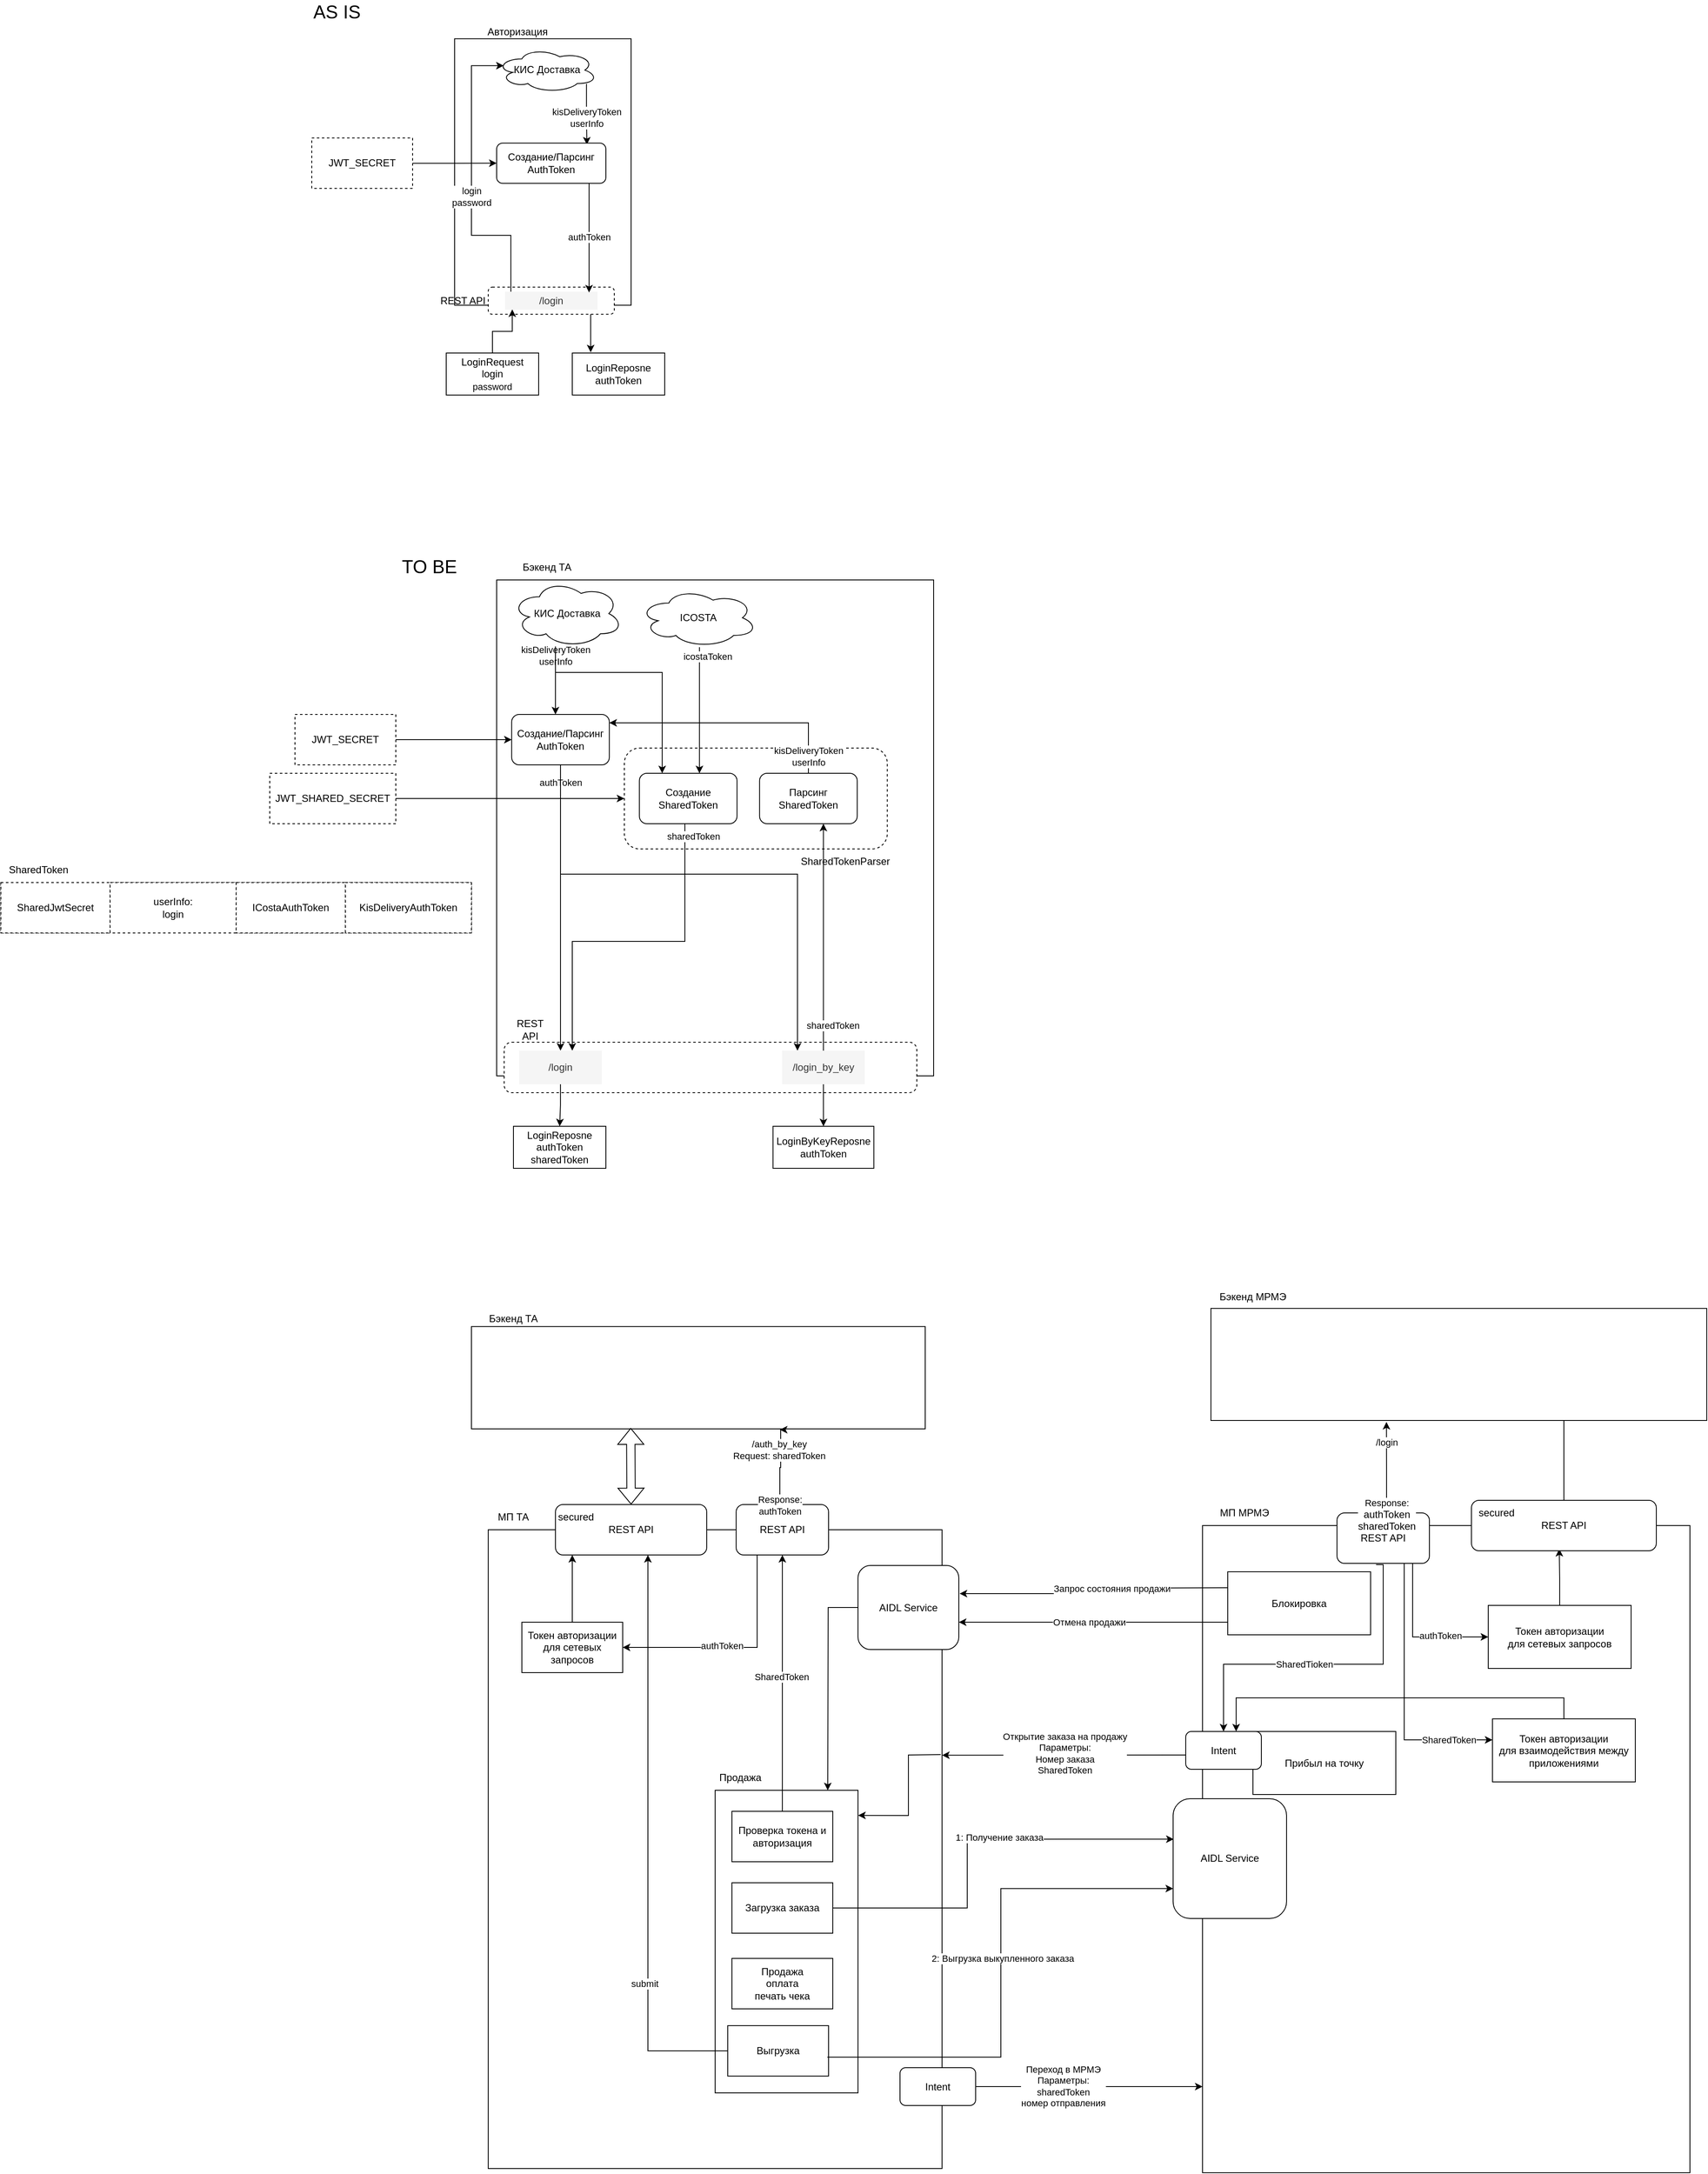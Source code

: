 <mxfile version="22.1.11" type="github">
  <diagram name="Страница — 1" id="DCO2adIk4ktqc4p3Er-f">
    <mxGraphModel dx="2352" dy="2218" grid="1" gridSize="10" guides="1" tooltips="1" connect="1" arrows="1" fold="1" page="0" pageScale="1" pageWidth="827" pageHeight="1169" math="0" shadow="0">
      <root>
        <mxCell id="0" />
        <mxCell id="1" parent="0" />
        <mxCell id="7NpBARmA--catoXs38UZ-27" value="" style="group" parent="1" vertex="1" connectable="0">
          <mxGeometry x="-440" y="340" width="580" height="790" as="geometry" />
        </mxCell>
        <mxCell id="7NpBARmA--catoXs38UZ-1" value="" style="rounded=0;whiteSpace=wrap;html=1;" parent="7NpBARmA--catoXs38UZ-27" vertex="1">
          <mxGeometry y="30" width="540" height="760" as="geometry" />
        </mxCell>
        <mxCell id="7NpBARmA--catoXs38UZ-10" value="AIDL Service" style="rounded=1;whiteSpace=wrap;html=1;" parent="7NpBARmA--catoXs38UZ-27" vertex="1">
          <mxGeometry x="440" y="72.5" width="120" height="100" as="geometry" />
        </mxCell>
        <mxCell id="7NpBARmA--catoXs38UZ-34" value="" style="rounded=0;whiteSpace=wrap;html=1;" parent="7NpBARmA--catoXs38UZ-27" vertex="1">
          <mxGeometry x="270" y="340" width="170" height="360" as="geometry" />
        </mxCell>
        <mxCell id="7NpBARmA--catoXs38UZ-58" style="edgeStyle=orthogonalEdgeStyle;rounded=0;orthogonalLoop=1;jettySize=auto;html=1;exitX=0;exitY=0.5;exitDx=0;exitDy=0;" parent="7NpBARmA--catoXs38UZ-27" source="7NpBARmA--catoXs38UZ-85" edge="1">
          <mxGeometry relative="1" as="geometry">
            <mxPoint x="270" y="497.524" as="sourcePoint" />
            <mxPoint x="190" y="60" as="targetPoint" />
            <Array as="points">
              <mxPoint x="190" y="650" />
            </Array>
          </mxGeometry>
        </mxCell>
        <mxCell id="7NpBARmA--catoXs38UZ-59" value="submit" style="edgeLabel;html=1;align=center;verticalAlign=middle;resizable=0;points=[];" parent="7NpBARmA--catoXs38UZ-58" vertex="1" connectable="0">
          <mxGeometry x="-0.489" y="4" relative="1" as="geometry">
            <mxPoint as="offset" />
          </mxGeometry>
        </mxCell>
        <mxCell id="7NpBARmA--catoXs38UZ-49" value="" style="endArrow=classic;html=1;rounded=0;exitX=0.997;exitY=0.352;exitDx=0;exitDy=0;exitPerimeter=0;entryX=1.001;entryY=0.083;entryDx=0;entryDy=0;entryPerimeter=0;" parent="7NpBARmA--catoXs38UZ-27" source="7NpBARmA--catoXs38UZ-1" target="7NpBARmA--catoXs38UZ-34" edge="1">
          <mxGeometry width="50" height="50" relative="1" as="geometry">
            <mxPoint x="810" y="280" as="sourcePoint" />
            <mxPoint x="860" y="230" as="targetPoint" />
            <Array as="points">
              <mxPoint x="500" y="298" />
              <mxPoint x="500" y="370" />
            </Array>
          </mxGeometry>
        </mxCell>
        <mxCell id="7NpBARmA--catoXs38UZ-54" style="edgeStyle=orthogonalEdgeStyle;rounded=0;orthogonalLoop=1;jettySize=auto;html=1;" parent="7NpBARmA--catoXs38UZ-27" source="7NpBARmA--catoXs38UZ-10" edge="1">
          <mxGeometry relative="1" as="geometry">
            <mxPoint x="404" y="340" as="targetPoint" />
          </mxGeometry>
        </mxCell>
        <mxCell id="7NpBARmA--catoXs38UZ-100" style="edgeStyle=orthogonalEdgeStyle;rounded=0;orthogonalLoop=1;jettySize=auto;html=1;" parent="7NpBARmA--catoXs38UZ-27" source="7NpBARmA--catoXs38UZ-69" target="7NpBARmA--catoXs38UZ-36" edge="1">
          <mxGeometry relative="1" as="geometry">
            <Array as="points">
              <mxPoint x="100" y="80" />
              <mxPoint x="100" y="80" />
            </Array>
          </mxGeometry>
        </mxCell>
        <mxCell id="7NpBARmA--catoXs38UZ-69" value="Токен авторизации&lt;br style=&quot;border-color: var(--border-color);&quot;&gt;для сетевых запросов" style="rounded=0;whiteSpace=wrap;html=1;" parent="7NpBARmA--catoXs38UZ-27" vertex="1">
          <mxGeometry x="40" y="140" width="120" height="60" as="geometry" />
        </mxCell>
        <mxCell id="7NpBARmA--catoXs38UZ-96" style="edgeStyle=orthogonalEdgeStyle;rounded=0;orthogonalLoop=1;jettySize=auto;html=1;entryX=0.5;entryY=1;entryDx=0;entryDy=0;" parent="7NpBARmA--catoXs38UZ-27" source="7NpBARmA--catoXs38UZ-83" target="7NpBARmA--catoXs38UZ-92" edge="1">
          <mxGeometry relative="1" as="geometry" />
        </mxCell>
        <mxCell id="7NpBARmA--catoXs38UZ-97" value="SharedToken" style="edgeLabel;html=1;align=center;verticalAlign=middle;resizable=0;points=[];" parent="7NpBARmA--catoXs38UZ-96" vertex="1" connectable="0">
          <mxGeometry x="0.051" y="1" relative="1" as="geometry">
            <mxPoint as="offset" />
          </mxGeometry>
        </mxCell>
        <mxCell id="7NpBARmA--catoXs38UZ-83" value="Проверка токена и авторизация" style="rounded=0;whiteSpace=wrap;html=1;" parent="7NpBARmA--catoXs38UZ-27" vertex="1">
          <mxGeometry x="290" y="365" width="120" height="60" as="geometry" />
        </mxCell>
        <mxCell id="7NpBARmA--catoXs38UZ-84" value="Продажа&lt;br&gt;оплата&lt;br&gt;печать чека" style="rounded=0;whiteSpace=wrap;html=1;" parent="7NpBARmA--catoXs38UZ-27" vertex="1">
          <mxGeometry x="290" y="540" width="120" height="60" as="geometry" />
        </mxCell>
        <mxCell id="7NpBARmA--catoXs38UZ-85" value="Выгрузка" style="rounded=0;whiteSpace=wrap;html=1;" parent="7NpBARmA--catoXs38UZ-27" vertex="1">
          <mxGeometry x="285" y="620" width="120" height="60" as="geometry" />
        </mxCell>
        <mxCell id="7NpBARmA--catoXs38UZ-86" value="Продажа" style="text;html=1;strokeColor=none;fillColor=none;align=center;verticalAlign=middle;whiteSpace=wrap;rounded=0;" parent="7NpBARmA--catoXs38UZ-27" vertex="1">
          <mxGeometry x="270" y="310" width="60" height="30" as="geometry" />
        </mxCell>
        <mxCell id="7NpBARmA--catoXs38UZ-88" value="" style="group" parent="7NpBARmA--catoXs38UZ-27" vertex="1" connectable="0">
          <mxGeometry x="30" width="230" height="60" as="geometry" />
        </mxCell>
        <mxCell id="7NpBARmA--catoXs38UZ-89" value="" style="group" parent="7NpBARmA--catoXs38UZ-88" vertex="1" connectable="0">
          <mxGeometry width="230" height="60" as="geometry" />
        </mxCell>
        <mxCell id="7NpBARmA--catoXs38UZ-36" value="REST API" style="rounded=1;whiteSpace=wrap;html=1;" parent="7NpBARmA--catoXs38UZ-89" vertex="1">
          <mxGeometry x="50" width="180" height="60" as="geometry" />
        </mxCell>
        <mxCell id="7NpBARmA--catoXs38UZ-87" value="secured" style="text;html=1;strokeColor=none;fillColor=none;align=center;verticalAlign=middle;whiteSpace=wrap;rounded=0;" parent="7NpBARmA--catoXs38UZ-89" vertex="1">
          <mxGeometry x="50" width="49.286" height="30" as="geometry" />
        </mxCell>
        <mxCell id="7NpBARmA--catoXs38UZ-98" style="edgeStyle=orthogonalEdgeStyle;rounded=0;orthogonalLoop=1;jettySize=auto;html=1;entryX=1;entryY=0.5;entryDx=0;entryDy=0;" parent="7NpBARmA--catoXs38UZ-27" source="7NpBARmA--catoXs38UZ-92" target="7NpBARmA--catoXs38UZ-69" edge="1">
          <mxGeometry relative="1" as="geometry">
            <Array as="points">
              <mxPoint x="320" y="170" />
            </Array>
          </mxGeometry>
        </mxCell>
        <mxCell id="7NpBARmA--catoXs38UZ-99" value="authToken" style="edgeLabel;html=1;align=center;verticalAlign=middle;resizable=0;points=[];" parent="7NpBARmA--catoXs38UZ-98" vertex="1" connectable="0">
          <mxGeometry x="0.131" y="-2" relative="1" as="geometry">
            <mxPoint as="offset" />
          </mxGeometry>
        </mxCell>
        <mxCell id="7NpBARmA--catoXs38UZ-92" value="REST API" style="rounded=1;whiteSpace=wrap;html=1;" parent="7NpBARmA--catoXs38UZ-27" vertex="1">
          <mxGeometry x="295" width="110" height="60" as="geometry" />
        </mxCell>
        <mxCell id="7NpBARmA--catoXs38UZ-101" value="Загрузка заказа" style="rounded=0;whiteSpace=wrap;html=1;" parent="7NpBARmA--catoXs38UZ-27" vertex="1">
          <mxGeometry x="290" y="450" width="120" height="60" as="geometry" />
        </mxCell>
        <mxCell id="7NpBARmA--catoXs38UZ-7" value="МП ТА" style="text;html=1;strokeColor=none;fillColor=none;align=center;verticalAlign=middle;whiteSpace=wrap;rounded=0;" parent="7NpBARmA--catoXs38UZ-27" vertex="1">
          <mxGeometry width="60" height="30" as="geometry" />
        </mxCell>
        <mxCell id="7NpBARmA--catoXs38UZ-228" value="Intent" style="rounded=1;whiteSpace=wrap;html=1;" parent="7NpBARmA--catoXs38UZ-27" vertex="1">
          <mxGeometry x="490" y="670" width="90" height="45" as="geometry" />
        </mxCell>
        <mxCell id="7NpBARmA--catoXs38UZ-28" value="" style="group" parent="1" vertex="1" connectable="0">
          <mxGeometry x="410" y="335" width="580" height="800" as="geometry" />
        </mxCell>
        <mxCell id="7NpBARmA--catoXs38UZ-2" value="" style="rounded=0;whiteSpace=wrap;html=1;" parent="7NpBARmA--catoXs38UZ-28" vertex="1">
          <mxGeometry y="30" width="580" height="770" as="geometry" />
        </mxCell>
        <mxCell id="7NpBARmA--catoXs38UZ-8" value="МП МРМЭ" style="text;html=1;strokeColor=none;fillColor=none;align=center;verticalAlign=middle;whiteSpace=wrap;rounded=0;" parent="7NpBARmA--catoXs38UZ-28" vertex="1">
          <mxGeometry width="100" height="30" as="geometry" />
        </mxCell>
        <mxCell id="7NpBARmA--catoXs38UZ-14" value="Блокировка" style="rounded=0;whiteSpace=wrap;html=1;" parent="7NpBARmA--catoXs38UZ-28" vertex="1">
          <mxGeometry x="30" y="85" width="170" height="75" as="geometry" />
        </mxCell>
        <mxCell id="7NpBARmA--catoXs38UZ-33" value="Прибыл на точку" style="rounded=0;whiteSpace=wrap;html=1;" parent="7NpBARmA--catoXs38UZ-28" vertex="1">
          <mxGeometry x="60" y="275" width="170" height="75" as="geometry" />
        </mxCell>
        <mxCell id="7NpBARmA--catoXs38UZ-46" value="Intent" style="rounded=1;whiteSpace=wrap;html=1;" parent="7NpBARmA--catoXs38UZ-28" vertex="1">
          <mxGeometry x="-20" y="275" width="90" height="45" as="geometry" />
        </mxCell>
        <mxCell id="7NpBARmA--catoXs38UZ-48" value="AIDL Service" style="rounded=1;whiteSpace=wrap;html=1;" parent="7NpBARmA--catoXs38UZ-28" vertex="1">
          <mxGeometry x="-35" y="355" width="135" height="142.5" as="geometry" />
        </mxCell>
        <mxCell id="7NpBARmA--catoXs38UZ-71" style="edgeStyle=orthogonalEdgeStyle;rounded=0;orthogonalLoop=1;jettySize=auto;html=1;exitX=0.423;exitY=1.026;exitDx=0;exitDy=0;exitPerimeter=0;" parent="7NpBARmA--catoXs38UZ-28" source="7NpBARmA--catoXs38UZ-9" target="7NpBARmA--catoXs38UZ-46" edge="1">
          <mxGeometry relative="1" as="geometry">
            <Array as="points">
              <mxPoint x="215" y="195" />
              <mxPoint x="25" y="195" />
            </Array>
          </mxGeometry>
        </mxCell>
        <mxCell id="7NpBARmA--catoXs38UZ-72" value="SharedTioken" style="edgeLabel;html=1;align=center;verticalAlign=middle;resizable=0;points=[];" parent="7NpBARmA--catoXs38UZ-71" vertex="1" connectable="0">
          <mxGeometry x="0.115" relative="1" as="geometry">
            <mxPoint as="offset" />
          </mxGeometry>
        </mxCell>
        <mxCell id="7NpBARmA--catoXs38UZ-77" style="edgeStyle=orthogonalEdgeStyle;rounded=0;orthogonalLoop=1;jettySize=auto;html=1;entryX=0;entryY=0.5;entryDx=0;entryDy=0;" parent="7NpBARmA--catoXs38UZ-28" source="7NpBARmA--catoXs38UZ-9" target="7NpBARmA--catoXs38UZ-76" edge="1">
          <mxGeometry relative="1" as="geometry">
            <Array as="points">
              <mxPoint x="250" y="163" />
            </Array>
          </mxGeometry>
        </mxCell>
        <mxCell id="7NpBARmA--catoXs38UZ-78" value="authToken" style="edgeLabel;html=1;align=center;verticalAlign=middle;resizable=0;points=[];" parent="7NpBARmA--catoXs38UZ-77" vertex="1" connectable="0">
          <mxGeometry x="0.354" y="2" relative="1" as="geometry">
            <mxPoint as="offset" />
          </mxGeometry>
        </mxCell>
        <mxCell id="wisPoEuZqD0PyO1cnrEd-69" style="edgeStyle=orthogonalEdgeStyle;rounded=0;orthogonalLoop=1;jettySize=auto;html=1;" edge="1" parent="7NpBARmA--catoXs38UZ-28" source="7NpBARmA--catoXs38UZ-9" target="wisPoEuZqD0PyO1cnrEd-68">
          <mxGeometry relative="1" as="geometry">
            <Array as="points">
              <mxPoint x="240" y="285" />
            </Array>
          </mxGeometry>
        </mxCell>
        <mxCell id="wisPoEuZqD0PyO1cnrEd-70" value="SharedToken" style="edgeLabel;html=1;align=center;verticalAlign=middle;resizable=0;points=[];" vertex="1" connectable="0" parent="wisPoEuZqD0PyO1cnrEd-69">
          <mxGeometry x="0.67" relative="1" as="geometry">
            <mxPoint as="offset" />
          </mxGeometry>
        </mxCell>
        <mxCell id="7NpBARmA--catoXs38UZ-9" value="REST API" style="rounded=1;whiteSpace=wrap;html=1;" parent="7NpBARmA--catoXs38UZ-28" vertex="1">
          <mxGeometry x="160" y="15" width="110" height="60" as="geometry" />
        </mxCell>
        <mxCell id="7NpBARmA--catoXs38UZ-76" value="Токен авторизации&lt;br&gt;для сетевых запросов" style="rounded=0;whiteSpace=wrap;html=1;" parent="7NpBARmA--catoXs38UZ-28" vertex="1">
          <mxGeometry x="340" y="125" width="170" height="75" as="geometry" />
        </mxCell>
        <mxCell id="7NpBARmA--catoXs38UZ-81" style="edgeStyle=orthogonalEdgeStyle;rounded=0;orthogonalLoop=1;jettySize=auto;html=1;" parent="7NpBARmA--catoXs38UZ-28" source="7NpBARmA--catoXs38UZ-79" edge="1">
          <mxGeometry relative="1" as="geometry">
            <mxPoint x="430" y="-125" as="targetPoint" />
          </mxGeometry>
        </mxCell>
        <mxCell id="7NpBARmA--catoXs38UZ-80" style="edgeStyle=orthogonalEdgeStyle;rounded=0;orthogonalLoop=1;jettySize=auto;html=1;entryX=0.475;entryY=0.963;entryDx=0;entryDy=0;entryPerimeter=0;" parent="7NpBARmA--catoXs38UZ-28" source="7NpBARmA--catoXs38UZ-76" target="7NpBARmA--catoXs38UZ-79" edge="1">
          <mxGeometry relative="1" as="geometry" />
        </mxCell>
        <mxCell id="7NpBARmA--catoXs38UZ-91" value="" style="group" parent="7NpBARmA--catoXs38UZ-28" vertex="1" connectable="0">
          <mxGeometry x="320" width="220" height="60" as="geometry" />
        </mxCell>
        <mxCell id="7NpBARmA--catoXs38UZ-79" value="REST API" style="rounded=1;whiteSpace=wrap;html=1;" parent="7NpBARmA--catoXs38UZ-91" vertex="1">
          <mxGeometry width="220" height="60" as="geometry" />
        </mxCell>
        <mxCell id="7NpBARmA--catoXs38UZ-90" value="secured" style="text;html=1;strokeColor=none;fillColor=none;align=center;verticalAlign=middle;whiteSpace=wrap;rounded=0;" parent="7NpBARmA--catoXs38UZ-91" vertex="1">
          <mxGeometry width="60" height="30" as="geometry" />
        </mxCell>
        <mxCell id="wisPoEuZqD0PyO1cnrEd-71" style="edgeStyle=orthogonalEdgeStyle;rounded=0;orthogonalLoop=1;jettySize=auto;html=1;" edge="1" parent="7NpBARmA--catoXs38UZ-28" source="wisPoEuZqD0PyO1cnrEd-68" target="7NpBARmA--catoXs38UZ-46">
          <mxGeometry relative="1" as="geometry">
            <Array as="points">
              <mxPoint x="430" y="235" />
              <mxPoint x="40" y="235" />
            </Array>
          </mxGeometry>
        </mxCell>
        <mxCell id="wisPoEuZqD0PyO1cnrEd-68" value="Токен авторизации&lt;br&gt;для взаимодействия между приложениями" style="rounded=0;whiteSpace=wrap;html=1;" vertex="1" parent="7NpBARmA--catoXs38UZ-28">
          <mxGeometry x="345" y="260" width="170" height="75" as="geometry" />
        </mxCell>
        <mxCell id="7NpBARmA--catoXs38UZ-20" style="edgeStyle=orthogonalEdgeStyle;rounded=0;orthogonalLoop=1;jettySize=auto;html=1;" parent="1" source="7NpBARmA--catoXs38UZ-14" target="7NpBARmA--catoXs38UZ-10" edge="1">
          <mxGeometry relative="1" as="geometry">
            <mxPoint x="130" y="479" as="targetPoint" />
            <Array as="points">
              <mxPoint x="150" y="480" />
              <mxPoint x="150" y="480" />
            </Array>
          </mxGeometry>
        </mxCell>
        <mxCell id="7NpBARmA--catoXs38UZ-22" value="Отмена продажи" style="edgeLabel;html=1;align=center;verticalAlign=middle;resizable=0;points=[];" parent="7NpBARmA--catoXs38UZ-20" vertex="1" connectable="0">
          <mxGeometry x="0.031" relative="1" as="geometry">
            <mxPoint as="offset" />
          </mxGeometry>
        </mxCell>
        <mxCell id="7NpBARmA--catoXs38UZ-23" style="edgeStyle=orthogonalEdgeStyle;rounded=0;orthogonalLoop=1;jettySize=auto;html=1;entryX=1.008;entryY=0.335;entryDx=0;entryDy=0;entryPerimeter=0;" parent="1" target="7NpBARmA--catoXs38UZ-10" edge="1">
          <mxGeometry relative="1" as="geometry">
            <mxPoint x="440" y="439" as="sourcePoint" />
            <mxPoint x="160" y="445" as="targetPoint" />
          </mxGeometry>
        </mxCell>
        <mxCell id="7NpBARmA--catoXs38UZ-24" value="Запрос состояния продажи" style="edgeLabel;html=1;align=center;verticalAlign=middle;resizable=0;points=[];" parent="7NpBARmA--catoXs38UZ-23" vertex="1" connectable="0">
          <mxGeometry x="-0.149" relative="1" as="geometry">
            <mxPoint as="offset" />
          </mxGeometry>
        </mxCell>
        <mxCell id="7NpBARmA--catoXs38UZ-25" value="" style="group" parent="1" vertex="1" connectable="0">
          <mxGeometry x="-460" y="110" width="540" height="140" as="geometry" />
        </mxCell>
        <mxCell id="7NpBARmA--catoXs38UZ-3" value="" style="rounded=0;whiteSpace=wrap;html=1;" parent="7NpBARmA--catoXs38UZ-25" vertex="1">
          <mxGeometry y="18.261" width="540" height="121.739" as="geometry" />
        </mxCell>
        <mxCell id="7NpBARmA--catoXs38UZ-5" value="Бэкенд ТА" style="text;html=1;strokeColor=none;fillColor=none;align=center;verticalAlign=middle;whiteSpace=wrap;rounded=0;" parent="7NpBARmA--catoXs38UZ-25" vertex="1">
          <mxGeometry width="100" height="18.261" as="geometry" />
        </mxCell>
        <mxCell id="7NpBARmA--catoXs38UZ-26" value="" style="group" parent="1" vertex="1" connectable="0">
          <mxGeometry x="420" y="80" width="590" height="160" as="geometry" />
        </mxCell>
        <mxCell id="7NpBARmA--catoXs38UZ-4" value="" style="rounded=0;whiteSpace=wrap;html=1;" parent="7NpBARmA--catoXs38UZ-26" vertex="1">
          <mxGeometry y="26.667" width="590" height="133.333" as="geometry" />
        </mxCell>
        <mxCell id="7NpBARmA--catoXs38UZ-6" value="Бэкенд МРМЭ" style="text;html=1;strokeColor=none;fillColor=none;align=center;verticalAlign=middle;whiteSpace=wrap;rounded=0;" parent="7NpBARmA--catoXs38UZ-26" vertex="1">
          <mxGeometry width="100" height="26.667" as="geometry" />
        </mxCell>
        <mxCell id="7NpBARmA--catoXs38UZ-37" value="" style="endArrow=classic;html=1;rounded=0;entryX=1;entryY=0.353;entryDx=0;entryDy=0;entryPerimeter=0;" parent="1" target="7NpBARmA--catoXs38UZ-1" edge="1">
          <mxGeometry width="50" height="50" relative="1" as="geometry">
            <mxPoint x="390" y="638" as="sourcePoint" />
            <mxPoint x="420" y="570" as="targetPoint" />
          </mxGeometry>
        </mxCell>
        <mxCell id="7NpBARmA--catoXs38UZ-38" value="Открытие заказа на продажу&lt;br&gt;Параметры:&lt;br&gt;Номер заказа&lt;br&gt;SharedToken" style="edgeLabel;html=1;align=center;verticalAlign=middle;resizable=0;points=[];" parent="7NpBARmA--catoXs38UZ-37" vertex="1" connectable="0">
          <mxGeometry x="-0.003" y="-2" relative="1" as="geometry">
            <mxPoint as="offset" />
          </mxGeometry>
        </mxCell>
        <mxCell id="7NpBARmA--catoXs38UZ-50" style="edgeStyle=orthogonalEdgeStyle;rounded=0;orthogonalLoop=1;jettySize=auto;html=1;entryX=0.005;entryY=0.338;entryDx=0;entryDy=0;entryPerimeter=0;startArrow=none;startFill=0;endArrow=classic;endFill=1;exitX=1;exitY=0.5;exitDx=0;exitDy=0;" parent="1" source="7NpBARmA--catoXs38UZ-101" target="7NpBARmA--catoXs38UZ-48" edge="1">
          <mxGeometry relative="1" as="geometry">
            <mxPoint x="310" y="790" as="targetPoint" />
            <Array as="points">
              <mxPoint x="130" y="820" />
              <mxPoint x="130" y="738" />
            </Array>
          </mxGeometry>
        </mxCell>
        <mxCell id="7NpBARmA--catoXs38UZ-51" value="1: Получение заказа" style="edgeLabel;html=1;align=center;verticalAlign=middle;resizable=0;points=[];" parent="7NpBARmA--catoXs38UZ-50" vertex="1" connectable="0">
          <mxGeometry x="0.148" y="2" relative="1" as="geometry">
            <mxPoint as="offset" />
          </mxGeometry>
        </mxCell>
        <mxCell id="7NpBARmA--catoXs38UZ-61" style="edgeStyle=orthogonalEdgeStyle;rounded=0;orthogonalLoop=1;jettySize=auto;html=1;entryX=0;entryY=0.75;entryDx=0;entryDy=0;exitX=0.988;exitY=0.625;exitDx=0;exitDy=0;exitPerimeter=0;" parent="1" source="7NpBARmA--catoXs38UZ-85" target="7NpBARmA--catoXs38UZ-48" edge="1">
          <mxGeometry relative="1" as="geometry">
            <mxPoint y="810" as="sourcePoint" />
            <mxPoint x="375" y="780" as="targetPoint" />
          </mxGeometry>
        </mxCell>
        <mxCell id="7NpBARmA--catoXs38UZ-62" value="2: Выгрузка выкупленного заказа" style="edgeLabel;html=1;align=center;verticalAlign=middle;resizable=0;points=[];" parent="7NpBARmA--catoXs38UZ-61" vertex="1" connectable="0">
          <mxGeometry x="0.058" y="-2" relative="1" as="geometry">
            <mxPoint as="offset" />
          </mxGeometry>
        </mxCell>
        <mxCell id="7NpBARmA--catoXs38UZ-15" style="edgeStyle=orthogonalEdgeStyle;rounded=0;orthogonalLoop=1;jettySize=auto;html=1;entryX=0.354;entryY=1.013;entryDx=0;entryDy=0;entryPerimeter=0;startArrow=classic;startFill=1;" parent="1" source="7NpBARmA--catoXs38UZ-9" target="7NpBARmA--catoXs38UZ-4" edge="1">
          <mxGeometry relative="1" as="geometry">
            <Array as="points">
              <mxPoint x="629" y="300" />
              <mxPoint x="629" y="300" />
            </Array>
          </mxGeometry>
        </mxCell>
        <mxCell id="7NpBARmA--catoXs38UZ-16" value="/login" style="edgeLabel;html=1;align=center;verticalAlign=middle;resizable=0;points=[];" parent="7NpBARmA--catoXs38UZ-15" vertex="1" connectable="0">
          <mxGeometry x="0.151" relative="1" as="geometry">
            <mxPoint y="-22" as="offset" />
          </mxGeometry>
        </mxCell>
        <mxCell id="7NpBARmA--catoXs38UZ-74" value="Response:&lt;br style=&quot;border-color: var(--border-color); font-size: 12px;&quot;&gt;&lt;span style=&quot;font-size: 12px;&quot;&gt;authToken&lt;/span&gt;&lt;br style=&quot;border-color: var(--border-color); font-size: 12px;&quot;&gt;&lt;span style=&quot;font-size: 12px;&quot;&gt;sharedToken&lt;/span&gt;" style="edgeLabel;html=1;align=center;verticalAlign=middle;resizable=0;points=[];" parent="7NpBARmA--catoXs38UZ-15" vertex="1" connectable="0">
          <mxGeometry x="-0.451" relative="1" as="geometry">
            <mxPoint y="31" as="offset" />
          </mxGeometry>
        </mxCell>
        <mxCell id="7NpBARmA--catoXs38UZ-93" style="edgeStyle=orthogonalEdgeStyle;rounded=0;orthogonalLoop=1;jettySize=auto;html=1;" parent="1" source="7NpBARmA--catoXs38UZ-92" edge="1">
          <mxGeometry relative="1" as="geometry">
            <mxPoint x="-93" y="251" as="targetPoint" />
            <Array as="points">
              <mxPoint x="-93" y="296" />
              <mxPoint x="-92" y="296" />
              <mxPoint x="-92" y="251" />
            </Array>
          </mxGeometry>
        </mxCell>
        <mxCell id="7NpBARmA--catoXs38UZ-94" value="/auth_by_key&lt;br&gt;Request: sharedToken" style="edgeLabel;html=1;align=center;verticalAlign=middle;resizable=0;points=[];" parent="7NpBARmA--catoXs38UZ-93" vertex="1" connectable="0">
          <mxGeometry x="0.107" y="1" relative="1" as="geometry">
            <mxPoint x="-1" y="-16" as="offset" />
          </mxGeometry>
        </mxCell>
        <mxCell id="7NpBARmA--catoXs38UZ-102" value="Response:&lt;br&gt;authToken" style="edgeLabel;html=1;align=center;verticalAlign=middle;resizable=0;points=[];" parent="7NpBARmA--catoXs38UZ-93" vertex="1" connectable="0">
          <mxGeometry x="-0.76" y="-2" relative="1" as="geometry">
            <mxPoint x="-2" y="12" as="offset" />
          </mxGeometry>
        </mxCell>
        <mxCell id="7NpBARmA--catoXs38UZ-118" value="" style="shape=flexArrow;endArrow=classic;html=1;rounded=0;exitX=0.5;exitY=0;exitDx=0;exitDy=0;startArrow=block;entryX=0.351;entryY=0.991;entryDx=0;entryDy=0;entryPerimeter=0;" parent="1" source="7NpBARmA--catoXs38UZ-36" target="7NpBARmA--catoXs38UZ-3" edge="1">
          <mxGeometry width="50" height="50" relative="1" as="geometry">
            <mxPoint x="-170" y="70" as="sourcePoint" />
            <mxPoint x="-350" y="300" as="targetPoint" />
          </mxGeometry>
        </mxCell>
        <mxCell id="7NpBARmA--catoXs38UZ-127" value="" style="group" parent="1" vertex="1" connectable="0">
          <mxGeometry x="-430" y="-790" width="590" height="670" as="geometry" />
        </mxCell>
        <mxCell id="7NpBARmA--catoXs38UZ-125" value="" style="rounded=0;whiteSpace=wrap;html=1;" parent="7NpBARmA--catoXs38UZ-127" vertex="1">
          <mxGeometry y="30" width="520" height="590" as="geometry" />
        </mxCell>
        <mxCell id="7NpBARmA--catoXs38UZ-126" value="Бэкенд ТА" style="text;html=1;strokeColor=none;fillColor=none;align=center;verticalAlign=middle;whiteSpace=wrap;rounded=0;" parent="7NpBARmA--catoXs38UZ-127" vertex="1">
          <mxGeometry width="120" height="30" as="geometry" />
        </mxCell>
        <mxCell id="7NpBARmA--catoXs38UZ-131" style="edgeStyle=orthogonalEdgeStyle;rounded=0;orthogonalLoop=1;jettySize=auto;html=1;" parent="7NpBARmA--catoXs38UZ-127" source="7NpBARmA--catoXs38UZ-128" target="7NpBARmA--catoXs38UZ-130" edge="1">
          <mxGeometry relative="1" as="geometry">
            <Array as="points">
              <mxPoint x="70" y="170" />
              <mxPoint x="70" y="170" />
            </Array>
          </mxGeometry>
        </mxCell>
        <mxCell id="7NpBARmA--catoXs38UZ-221" value="kisDeliveryToken&lt;br&gt;userInfo" style="edgeLabel;html=1;align=center;verticalAlign=middle;resizable=0;points=[];" parent="7NpBARmA--catoXs38UZ-131" vertex="1" connectable="0">
          <mxGeometry x="0.558" relative="1" as="geometry">
            <mxPoint y="-52" as="offset" />
          </mxGeometry>
        </mxCell>
        <mxCell id="7NpBARmA--catoXs38UZ-128" value="КИС Доставка" style="ellipse;shape=cloud;whiteSpace=wrap;html=1;shadow=0;" parent="7NpBARmA--catoXs38UZ-127" vertex="1">
          <mxGeometry x="17.88" y="30" width="132.12" height="80" as="geometry" />
        </mxCell>
        <mxCell id="7NpBARmA--catoXs38UZ-129" value="ICOSTA" style="ellipse;shape=cloud;rounded=0;whiteSpace=wrap;html=1;shadow=0;" parent="7NpBARmA--catoXs38UZ-127" vertex="1">
          <mxGeometry x="169.85" y="40" width="140.15" height="70" as="geometry" />
        </mxCell>
        <mxCell id="7NpBARmA--catoXs38UZ-130" value="Создание/Парсинг AuthToken" style="rounded=1;whiteSpace=wrap;html=1;" parent="7NpBARmA--catoXs38UZ-127" vertex="1">
          <mxGeometry x="17.879" y="190" width="116.212" height="60" as="geometry" />
        </mxCell>
        <mxCell id="7NpBARmA--catoXs38UZ-137" value="" style="rounded=1;whiteSpace=wrap;html=1;dashed=1;" parent="7NpBARmA--catoXs38UZ-127" vertex="1">
          <mxGeometry x="8.94" y="580" width="491.06" height="60" as="geometry" />
        </mxCell>
        <mxCell id="7NpBARmA--catoXs38UZ-138" value="/login" style="rounded=0;whiteSpace=wrap;html=1;fillColor=#f5f5f5;fontColor=#333333;strokeColor=none;" parent="7NpBARmA--catoXs38UZ-127" vertex="1">
          <mxGeometry x="26.818" y="590" width="98.333" height="40" as="geometry" />
        </mxCell>
        <mxCell id="7NpBARmA--catoXs38UZ-136" style="edgeStyle=orthogonalEdgeStyle;rounded=0;orthogonalLoop=1;jettySize=auto;html=1;entryX=0.5;entryY=0;entryDx=0;entryDy=0;" parent="7NpBARmA--catoXs38UZ-127" source="7NpBARmA--catoXs38UZ-130" target="7NpBARmA--catoXs38UZ-138" edge="1">
          <mxGeometry relative="1" as="geometry">
            <mxPoint x="102.803" y="570" as="targetPoint" />
          </mxGeometry>
        </mxCell>
        <mxCell id="7NpBARmA--catoXs38UZ-141" value="authToken" style="edgeLabel;html=1;align=center;verticalAlign=middle;resizable=0;points=[];" parent="7NpBARmA--catoXs38UZ-136" vertex="1" connectable="0">
          <mxGeometry x="-0.622" y="1" relative="1" as="geometry">
            <mxPoint x="-1" y="-44" as="offset" />
          </mxGeometry>
        </mxCell>
        <mxCell id="7NpBARmA--catoXs38UZ-139" value="REST API" style="text;html=1;strokeColor=none;fillColor=none;align=center;verticalAlign=middle;whiteSpace=wrap;rounded=0;" parent="7NpBARmA--catoXs38UZ-127" vertex="1">
          <mxGeometry x="13.409" y="550" width="53.636" height="30" as="geometry" />
        </mxCell>
        <mxCell id="7NpBARmA--catoXs38UZ-160" value="/login_by_key" style="rounded=0;whiteSpace=wrap;html=1;fillColor=#f5f5f5;fontColor=#333333;strokeColor=none;" parent="7NpBARmA--catoXs38UZ-127" vertex="1">
          <mxGeometry x="339.697" y="590" width="98.333" height="40" as="geometry" />
        </mxCell>
        <mxCell id="7NpBARmA--catoXs38UZ-165" value="" style="rounded=1;whiteSpace=wrap;html=1;dashed=1;" parent="7NpBARmA--catoXs38UZ-127" vertex="1">
          <mxGeometry x="151.97" y="230" width="312.879" height="120" as="geometry" />
        </mxCell>
        <mxCell id="7NpBARmA--catoXs38UZ-142" value="Создание SharedToken" style="rounded=1;whiteSpace=wrap;html=1;" parent="7NpBARmA--catoXs38UZ-127" vertex="1">
          <mxGeometry x="169.848" y="260" width="116.212" height="60" as="geometry" />
        </mxCell>
        <mxCell id="7NpBARmA--catoXs38UZ-152" style="edgeStyle=orthogonalEdgeStyle;rounded=0;orthogonalLoop=1;jettySize=auto;html=1;" parent="7NpBARmA--catoXs38UZ-127" source="7NpBARmA--catoXs38UZ-128" target="7NpBARmA--catoXs38UZ-142" edge="1">
          <mxGeometry relative="1" as="geometry">
            <Array as="points">
              <mxPoint x="70" y="140" />
              <mxPoint x="197" y="140" />
            </Array>
          </mxGeometry>
        </mxCell>
        <mxCell id="7NpBARmA--catoXs38UZ-147" style="edgeStyle=orthogonalEdgeStyle;rounded=0;orthogonalLoop=1;jettySize=auto;html=1;" parent="7NpBARmA--catoXs38UZ-127" source="7NpBARmA--catoXs38UZ-129" target="7NpBARmA--catoXs38UZ-142" edge="1">
          <mxGeometry relative="1" as="geometry">
            <Array as="points">
              <mxPoint x="241.364" y="230" />
              <mxPoint x="241.364" y="230" />
            </Array>
          </mxGeometry>
        </mxCell>
        <mxCell id="7NpBARmA--catoXs38UZ-150" value="icostaToken" style="edgeLabel;html=1;align=center;verticalAlign=middle;resizable=0;points=[];" parent="7NpBARmA--catoXs38UZ-147" vertex="1" connectable="0">
          <mxGeometry x="-0.555" y="4" relative="1" as="geometry">
            <mxPoint x="5" y="-23" as="offset" />
          </mxGeometry>
        </mxCell>
        <mxCell id="7NpBARmA--catoXs38UZ-162" style="edgeStyle=orthogonalEdgeStyle;rounded=0;orthogonalLoop=1;jettySize=auto;html=1;" parent="7NpBARmA--catoXs38UZ-127" source="7NpBARmA--catoXs38UZ-160" target="7NpBARmA--catoXs38UZ-167" edge="1">
          <mxGeometry relative="1" as="geometry">
            <Array as="points">
              <mxPoint x="388.864" y="420" />
              <mxPoint x="388.864" y="420" />
            </Array>
          </mxGeometry>
        </mxCell>
        <mxCell id="7NpBARmA--catoXs38UZ-163" value="sharedToken" style="edgeLabel;html=1;align=center;verticalAlign=middle;resizable=0;points=[];" parent="7NpBARmA--catoXs38UZ-162" vertex="1" connectable="0">
          <mxGeometry x="-0.377" relative="1" as="geometry">
            <mxPoint x="11" y="54" as="offset" />
          </mxGeometry>
        </mxCell>
        <mxCell id="7NpBARmA--catoXs38UZ-153" style="edgeStyle=orthogonalEdgeStyle;rounded=0;orthogonalLoop=1;jettySize=auto;html=1;" parent="7NpBARmA--catoXs38UZ-127" source="7NpBARmA--catoXs38UZ-142" target="7NpBARmA--catoXs38UZ-138" edge="1">
          <mxGeometry relative="1" as="geometry">
            <Array as="points">
              <mxPoint x="224" y="460" />
              <mxPoint x="90" y="460" />
            </Array>
          </mxGeometry>
        </mxCell>
        <mxCell id="7NpBARmA--catoXs38UZ-157" value="sharedToken" style="edgeLabel;html=1;align=center;verticalAlign=middle;resizable=0;points=[];" parent="7NpBARmA--catoXs38UZ-153" vertex="1" connectable="0">
          <mxGeometry x="-0.118" relative="1" as="geometry">
            <mxPoint x="48" y="-125" as="offset" />
          </mxGeometry>
        </mxCell>
        <mxCell id="7NpBARmA--catoXs38UZ-166" value="SharedTokenParser" style="text;html=1;strokeColor=none;fillColor=none;align=center;verticalAlign=middle;whiteSpace=wrap;rounded=0;" parent="7NpBARmA--catoXs38UZ-127" vertex="1">
          <mxGeometry x="360" y="350" width="110" height="30" as="geometry" />
        </mxCell>
        <mxCell id="7NpBARmA--catoXs38UZ-170" style="edgeStyle=orthogonalEdgeStyle;rounded=0;orthogonalLoop=1;jettySize=auto;html=1;" parent="7NpBARmA--catoXs38UZ-127" source="7NpBARmA--catoXs38UZ-167" target="7NpBARmA--catoXs38UZ-130" edge="1">
          <mxGeometry relative="1" as="geometry">
            <Array as="points">
              <mxPoint x="371" y="200" />
            </Array>
          </mxGeometry>
        </mxCell>
        <mxCell id="7NpBARmA--catoXs38UZ-171" value="kisDeliveryToken&lt;br&gt;userInfo" style="edgeLabel;html=1;align=center;verticalAlign=middle;resizable=0;points=[];" parent="7NpBARmA--catoXs38UZ-170" vertex="1" connectable="0">
          <mxGeometry x="-0.296" y="-2" relative="1" as="geometry">
            <mxPoint x="44" y="42" as="offset" />
          </mxGeometry>
        </mxCell>
        <mxCell id="7NpBARmA--catoXs38UZ-167" value="Парсинг &lt;br&gt;SharedToken" style="rounded=1;whiteSpace=wrap;html=1;" parent="7NpBARmA--catoXs38UZ-127" vertex="1">
          <mxGeometry x="312.879" y="260" width="116.212" height="60" as="geometry" />
        </mxCell>
        <mxCell id="7NpBARmA--catoXs38UZ-179" style="edgeStyle=orthogonalEdgeStyle;rounded=0;orthogonalLoop=1;jettySize=auto;html=1;" parent="7NpBARmA--catoXs38UZ-127" source="7NpBARmA--catoXs38UZ-130" target="7NpBARmA--catoXs38UZ-160" edge="1">
          <mxGeometry relative="1" as="geometry">
            <Array as="points">
              <mxPoint x="76" y="380" />
              <mxPoint x="358" y="380" />
            </Array>
          </mxGeometry>
        </mxCell>
        <mxCell id="7NpBARmA--catoXs38UZ-134" style="edgeStyle=orthogonalEdgeStyle;rounded=0;orthogonalLoop=1;jettySize=auto;html=1;" parent="1" source="7NpBARmA--catoXs38UZ-133" target="7NpBARmA--catoXs38UZ-130" edge="1">
          <mxGeometry relative="1" as="geometry" />
        </mxCell>
        <mxCell id="7NpBARmA--catoXs38UZ-133" value="JWT_SECRET" style="rounded=0;whiteSpace=wrap;html=1;dashed=1;" parent="1" vertex="1">
          <mxGeometry x="-670" y="-600" width="120" height="60" as="geometry" />
        </mxCell>
        <mxCell id="7NpBARmA--catoXs38UZ-168" style="edgeStyle=orthogonalEdgeStyle;rounded=0;orthogonalLoop=1;jettySize=auto;html=1;" parent="1" source="7NpBARmA--catoXs38UZ-158" target="7NpBARmA--catoXs38UZ-165" edge="1">
          <mxGeometry relative="1" as="geometry" />
        </mxCell>
        <mxCell id="7NpBARmA--catoXs38UZ-158" value="JWT_SHARED_SECRET" style="rounded=0;whiteSpace=wrap;html=1;dashed=1;" parent="1" vertex="1">
          <mxGeometry x="-700" y="-530" width="150" height="60" as="geometry" />
        </mxCell>
        <mxCell id="7NpBARmA--catoXs38UZ-173" value="LoginReposne&lt;br&gt;authToken&lt;br&gt;sharedToken" style="rounded=0;whiteSpace=wrap;html=1;" parent="1" vertex="1">
          <mxGeometry x="-410" y="-110" width="110" height="50" as="geometry" />
        </mxCell>
        <mxCell id="7NpBARmA--catoXs38UZ-175" style="edgeStyle=orthogonalEdgeStyle;rounded=0;orthogonalLoop=1;jettySize=auto;html=1;" parent="1" source="7NpBARmA--catoXs38UZ-138" target="7NpBARmA--catoXs38UZ-173" edge="1">
          <mxGeometry relative="1" as="geometry" />
        </mxCell>
        <mxCell id="7NpBARmA--catoXs38UZ-176" value="LoginByKeyReposne&lt;br&gt;authToken" style="rounded=0;whiteSpace=wrap;html=1;" parent="1" vertex="1">
          <mxGeometry x="-101.14" y="-110" width="120" height="50" as="geometry" />
        </mxCell>
        <mxCell id="7NpBARmA--catoXs38UZ-177" style="edgeStyle=orthogonalEdgeStyle;rounded=0;orthogonalLoop=1;jettySize=auto;html=1;" parent="1" source="7NpBARmA--catoXs38UZ-160" target="7NpBARmA--catoXs38UZ-176" edge="1">
          <mxGeometry relative="1" as="geometry" />
        </mxCell>
        <mxCell id="7NpBARmA--catoXs38UZ-208" value="JWT_SECRET" style="rounded=0;whiteSpace=wrap;html=1;dashed=1;" parent="1" vertex="1">
          <mxGeometry x="-650" y="-1285.82" width="120" height="60" as="geometry" />
        </mxCell>
        <mxCell id="7NpBARmA--catoXs38UZ-212" value="LoginReposne&lt;br&gt;authToken&lt;br&gt;" style="rounded=0;whiteSpace=wrap;html=1;" parent="1" vertex="1">
          <mxGeometry x="-340" y="-1030" width="110" height="50" as="geometry" />
        </mxCell>
        <mxCell id="7NpBARmA--catoXs38UZ-213" style="edgeStyle=orthogonalEdgeStyle;rounded=0;orthogonalLoop=1;jettySize=auto;html=1;exitX=0.926;exitY=1.007;exitDx=0;exitDy=0;exitPerimeter=0;entryX=0.199;entryY=-0.016;entryDx=0;entryDy=0;entryPerimeter=0;" parent="1" source="7NpBARmA--catoXs38UZ-189" target="7NpBARmA--catoXs38UZ-212" edge="1">
          <mxGeometry relative="1" as="geometry" />
        </mxCell>
        <mxCell id="7NpBARmA--catoXs38UZ-181" value="" style="rounded=0;whiteSpace=wrap;html=1;" parent="1" vertex="1">
          <mxGeometry x="-480" y="-1403.88" width="210" height="317.01" as="geometry" />
        </mxCell>
        <mxCell id="7NpBARmA--catoXs38UZ-182" value="Авторизация" style="text;html=1;strokeColor=none;fillColor=none;align=center;verticalAlign=middle;whiteSpace=wrap;rounded=0;" parent="1" vertex="1">
          <mxGeometry x="-450" y="-1420" width="90" height="16.119" as="geometry" />
        </mxCell>
        <mxCell id="7NpBARmA--catoXs38UZ-183" style="edgeStyle=orthogonalEdgeStyle;rounded=0;orthogonalLoop=1;jettySize=auto;html=1;exitX=0.891;exitY=0.808;exitDx=0;exitDy=0;exitPerimeter=0;entryX=0.826;entryY=0.037;entryDx=0;entryDy=0;entryPerimeter=0;" parent="1" source="7NpBARmA--catoXs38UZ-184" target="7NpBARmA--catoXs38UZ-187" edge="1">
          <mxGeometry relative="1" as="geometry" />
        </mxCell>
        <mxCell id="7NpBARmA--catoXs38UZ-218" value="kisDeliveryToken&lt;br&gt;userInfo" style="edgeLabel;html=1;align=center;verticalAlign=middle;resizable=0;points=[];" parent="7NpBARmA--catoXs38UZ-183" vertex="1" connectable="0">
          <mxGeometry x="0.099" relative="1" as="geometry">
            <mxPoint as="offset" />
          </mxGeometry>
        </mxCell>
        <mxCell id="7NpBARmA--catoXs38UZ-184" value="КИС Доставка" style="ellipse;shape=cloud;whiteSpace=wrap;html=1;" parent="1" vertex="1">
          <mxGeometry x="-430" y="-1393.13" width="120" height="53.13" as="geometry" />
        </mxCell>
        <mxCell id="7NpBARmA--catoXs38UZ-187" value="Создание/Парсинг AuthToken" style="rounded=1;whiteSpace=wrap;html=1;" parent="1" vertex="1">
          <mxGeometry x="-430" y="-1279.77" width="130" height="47.91" as="geometry" />
        </mxCell>
        <mxCell id="7NpBARmA--catoXs38UZ-188" value="" style="rounded=1;whiteSpace=wrap;html=1;dashed=1;" parent="1" vertex="1">
          <mxGeometry x="-440" y="-1108.36" width="150" height="32.24" as="geometry" />
        </mxCell>
        <mxCell id="wisPoEuZqD0PyO1cnrEd-21" style="edgeStyle=orthogonalEdgeStyle;rounded=0;orthogonalLoop=1;jettySize=auto;html=1;exitX=0.063;exitY=0.025;exitDx=0;exitDy=0;exitPerimeter=0;entryX=0.07;entryY=0.4;entryDx=0;entryDy=0;entryPerimeter=0;" edge="1" parent="1" source="7NpBARmA--catoXs38UZ-189" target="7NpBARmA--catoXs38UZ-184">
          <mxGeometry relative="1" as="geometry">
            <mxPoint x="-375" y="-1102.985" as="sourcePoint" />
            <mxPoint x="-400" y="-1232" as="targetPoint" />
            <Array as="points">
              <mxPoint x="-413" y="-1170" />
              <mxPoint x="-460" y="-1170" />
              <mxPoint x="-460" y="-1372" />
            </Array>
          </mxGeometry>
        </mxCell>
        <mxCell id="wisPoEuZqD0PyO1cnrEd-22" value="login&lt;br&gt;password" style="edgeLabel;html=1;align=center;verticalAlign=middle;resizable=0;points=[];" vertex="1" connectable="0" parent="wisPoEuZqD0PyO1cnrEd-21">
          <mxGeometry x="-0.095" relative="1" as="geometry">
            <mxPoint as="offset" />
          </mxGeometry>
        </mxCell>
        <mxCell id="7NpBARmA--catoXs38UZ-189" value="/login" style="rounded=0;whiteSpace=wrap;html=1;fillColor=#f5f5f5;fontColor=#333333;strokeColor=none;" parent="1" vertex="1">
          <mxGeometry x="-420" y="-1102.985" width="110" height="21.493" as="geometry" />
        </mxCell>
        <mxCell id="7NpBARmA--catoXs38UZ-190" style="edgeStyle=orthogonalEdgeStyle;rounded=0;orthogonalLoop=1;jettySize=auto;html=1;" parent="1" source="7NpBARmA--catoXs38UZ-187" edge="1">
          <mxGeometry relative="1" as="geometry">
            <mxPoint x="-320" y="-1102" as="targetPoint" />
            <Array as="points">
              <mxPoint x="-320" y="-1102" />
            </Array>
          </mxGeometry>
        </mxCell>
        <mxCell id="7NpBARmA--catoXs38UZ-191" value="authToken" style="edgeLabel;html=1;align=center;verticalAlign=middle;resizable=0;points=[];" parent="7NpBARmA--catoXs38UZ-190" vertex="1" connectable="0">
          <mxGeometry x="-0.622" y="1" relative="1" as="geometry">
            <mxPoint x="-1" y="39" as="offset" />
          </mxGeometry>
        </mxCell>
        <mxCell id="7NpBARmA--catoXs38UZ-192" value="REST API" style="text;html=1;strokeColor=none;fillColor=none;align=center;verticalAlign=middle;whiteSpace=wrap;rounded=0;" parent="1" vertex="1">
          <mxGeometry x="-500" y="-1100.298" width="60" height="16.119" as="geometry" />
        </mxCell>
        <mxCell id="7NpBARmA--catoXs38UZ-219" value="AS IS" style="text;html=1;strokeColor=none;fillColor=none;align=center;verticalAlign=middle;whiteSpace=wrap;rounded=0;fontSize=22;" parent="1" vertex="1">
          <mxGeometry x="-650" y="-1450" width="60" height="30" as="geometry" />
        </mxCell>
        <mxCell id="7NpBARmA--catoXs38UZ-223" value="TO BE" style="text;html=1;strokeColor=none;fillColor=none;align=center;verticalAlign=middle;whiteSpace=wrap;rounded=0;fontSize=22;" parent="1" vertex="1">
          <mxGeometry x="-550" y="-790" width="80" height="30" as="geometry" />
        </mxCell>
        <mxCell id="7NpBARmA--catoXs38UZ-226" value="" style="group" parent="1" vertex="1" connectable="0">
          <mxGeometry x="-1020" y="-430" width="560" height="90" as="geometry" />
        </mxCell>
        <mxCell id="7NpBARmA--catoXs38UZ-111" value="" style="group" parent="7NpBARmA--catoXs38UZ-226" vertex="1" connectable="0">
          <mxGeometry x="80" width="480" height="90" as="geometry" />
        </mxCell>
        <mxCell id="7NpBARmA--catoXs38UZ-109" value="" style="rounded=0;whiteSpace=wrap;html=1;dashed=1;strokeColor=default;" parent="7NpBARmA--catoXs38UZ-111" vertex="1">
          <mxGeometry x="-80" y="30" width="560" height="60" as="geometry" />
        </mxCell>
        <mxCell id="7NpBARmA--catoXs38UZ-121" value="" style="group" parent="7NpBARmA--catoXs38UZ-111" vertex="1" connectable="0">
          <mxGeometry x="-80" y="30" width="560" height="60" as="geometry" />
        </mxCell>
        <mxCell id="7NpBARmA--catoXs38UZ-224" value="" style="group" parent="7NpBARmA--catoXs38UZ-121" vertex="1" connectable="0">
          <mxGeometry width="560" height="60" as="geometry" />
        </mxCell>
        <mxCell id="7NpBARmA--catoXs38UZ-112" value="ICostaAuthToken" style="rounded=0;whiteSpace=wrap;html=1;dashed=1;strokeColor=default;" parent="7NpBARmA--catoXs38UZ-224" vertex="1">
          <mxGeometry x="280" width="130" height="60" as="geometry" />
        </mxCell>
        <mxCell id="7NpBARmA--catoXs38UZ-113" value="KisDeliveryAuthToken" style="rounded=0;whiteSpace=wrap;html=1;dashed=1;strokeColor=default;" parent="7NpBARmA--catoXs38UZ-224" vertex="1">
          <mxGeometry x="410" width="150" height="60" as="geometry" />
        </mxCell>
        <mxCell id="7NpBARmA--catoXs38UZ-120" value="SharedJwtSecret" style="rounded=0;whiteSpace=wrap;html=1;dashed=1;strokeColor=default;" parent="7NpBARmA--catoXs38UZ-224" vertex="1">
          <mxGeometry width="130" height="60" as="geometry" />
        </mxCell>
        <mxCell id="7NpBARmA--catoXs38UZ-227" value="userInfo:&lt;br&gt;login" style="rounded=0;whiteSpace=wrap;html=1;dashed=1;strokeColor=default;" parent="7NpBARmA--catoXs38UZ-111" vertex="1">
          <mxGeometry x="50" y="30" width="150" height="60" as="geometry" />
        </mxCell>
        <mxCell id="7NpBARmA--catoXs38UZ-110" value="SharedToken" style="text;html=1;strokeColor=none;fillColor=none;align=center;verticalAlign=middle;whiteSpace=wrap;rounded=0;" parent="7NpBARmA--catoXs38UZ-226" vertex="1">
          <mxGeometry width="90" height="30" as="geometry" />
        </mxCell>
        <mxCell id="wisPoEuZqD0PyO1cnrEd-1" style="edgeStyle=orthogonalEdgeStyle;rounded=0;orthogonalLoop=1;jettySize=auto;html=1;" edge="1" parent="1" source="7NpBARmA--catoXs38UZ-228" target="7NpBARmA--catoXs38UZ-2">
          <mxGeometry relative="1" as="geometry">
            <Array as="points">
              <mxPoint x="320" y="1032" />
              <mxPoint x="320" y="1032" />
            </Array>
          </mxGeometry>
        </mxCell>
        <mxCell id="wisPoEuZqD0PyO1cnrEd-2" value="Переход в МРМЭ&lt;br&gt;Параметры:&lt;br&gt;sharedToken&lt;br&gt;номер отправления" style="edgeLabel;html=1;align=center;verticalAlign=middle;resizable=0;points=[];" vertex="1" connectable="0" parent="wisPoEuZqD0PyO1cnrEd-1">
          <mxGeometry x="-0.233" y="1" relative="1" as="geometry">
            <mxPoint as="offset" />
          </mxGeometry>
        </mxCell>
        <mxCell id="7NpBARmA--catoXs38UZ-207" style="edgeStyle=orthogonalEdgeStyle;rounded=0;orthogonalLoop=1;jettySize=auto;html=1;" parent="1" source="7NpBARmA--catoXs38UZ-208" target="7NpBARmA--catoXs38UZ-187" edge="1">
          <mxGeometry relative="1" as="geometry" />
        </mxCell>
        <mxCell id="wisPoEuZqD0PyO1cnrEd-23" value="LoginRequest&lt;br&gt;login&lt;br style=&quot;border-color: var(--border-color); font-size: 11px;&quot;&gt;&lt;span style=&quot;font-size: 11px;&quot;&gt;password&lt;/span&gt;" style="rounded=0;whiteSpace=wrap;html=1;" vertex="1" parent="1">
          <mxGeometry x="-490" y="-1030" width="110" height="50" as="geometry" />
        </mxCell>
        <mxCell id="wisPoEuZqD0PyO1cnrEd-24" style="edgeStyle=orthogonalEdgeStyle;rounded=0;orthogonalLoop=1;jettySize=auto;html=1;entryX=0.078;entryY=0.982;entryDx=0;entryDy=0;entryPerimeter=0;" edge="1" parent="1" source="wisPoEuZqD0PyO1cnrEd-23" target="7NpBARmA--catoXs38UZ-189">
          <mxGeometry relative="1" as="geometry" />
        </mxCell>
      </root>
    </mxGraphModel>
  </diagram>
</mxfile>
